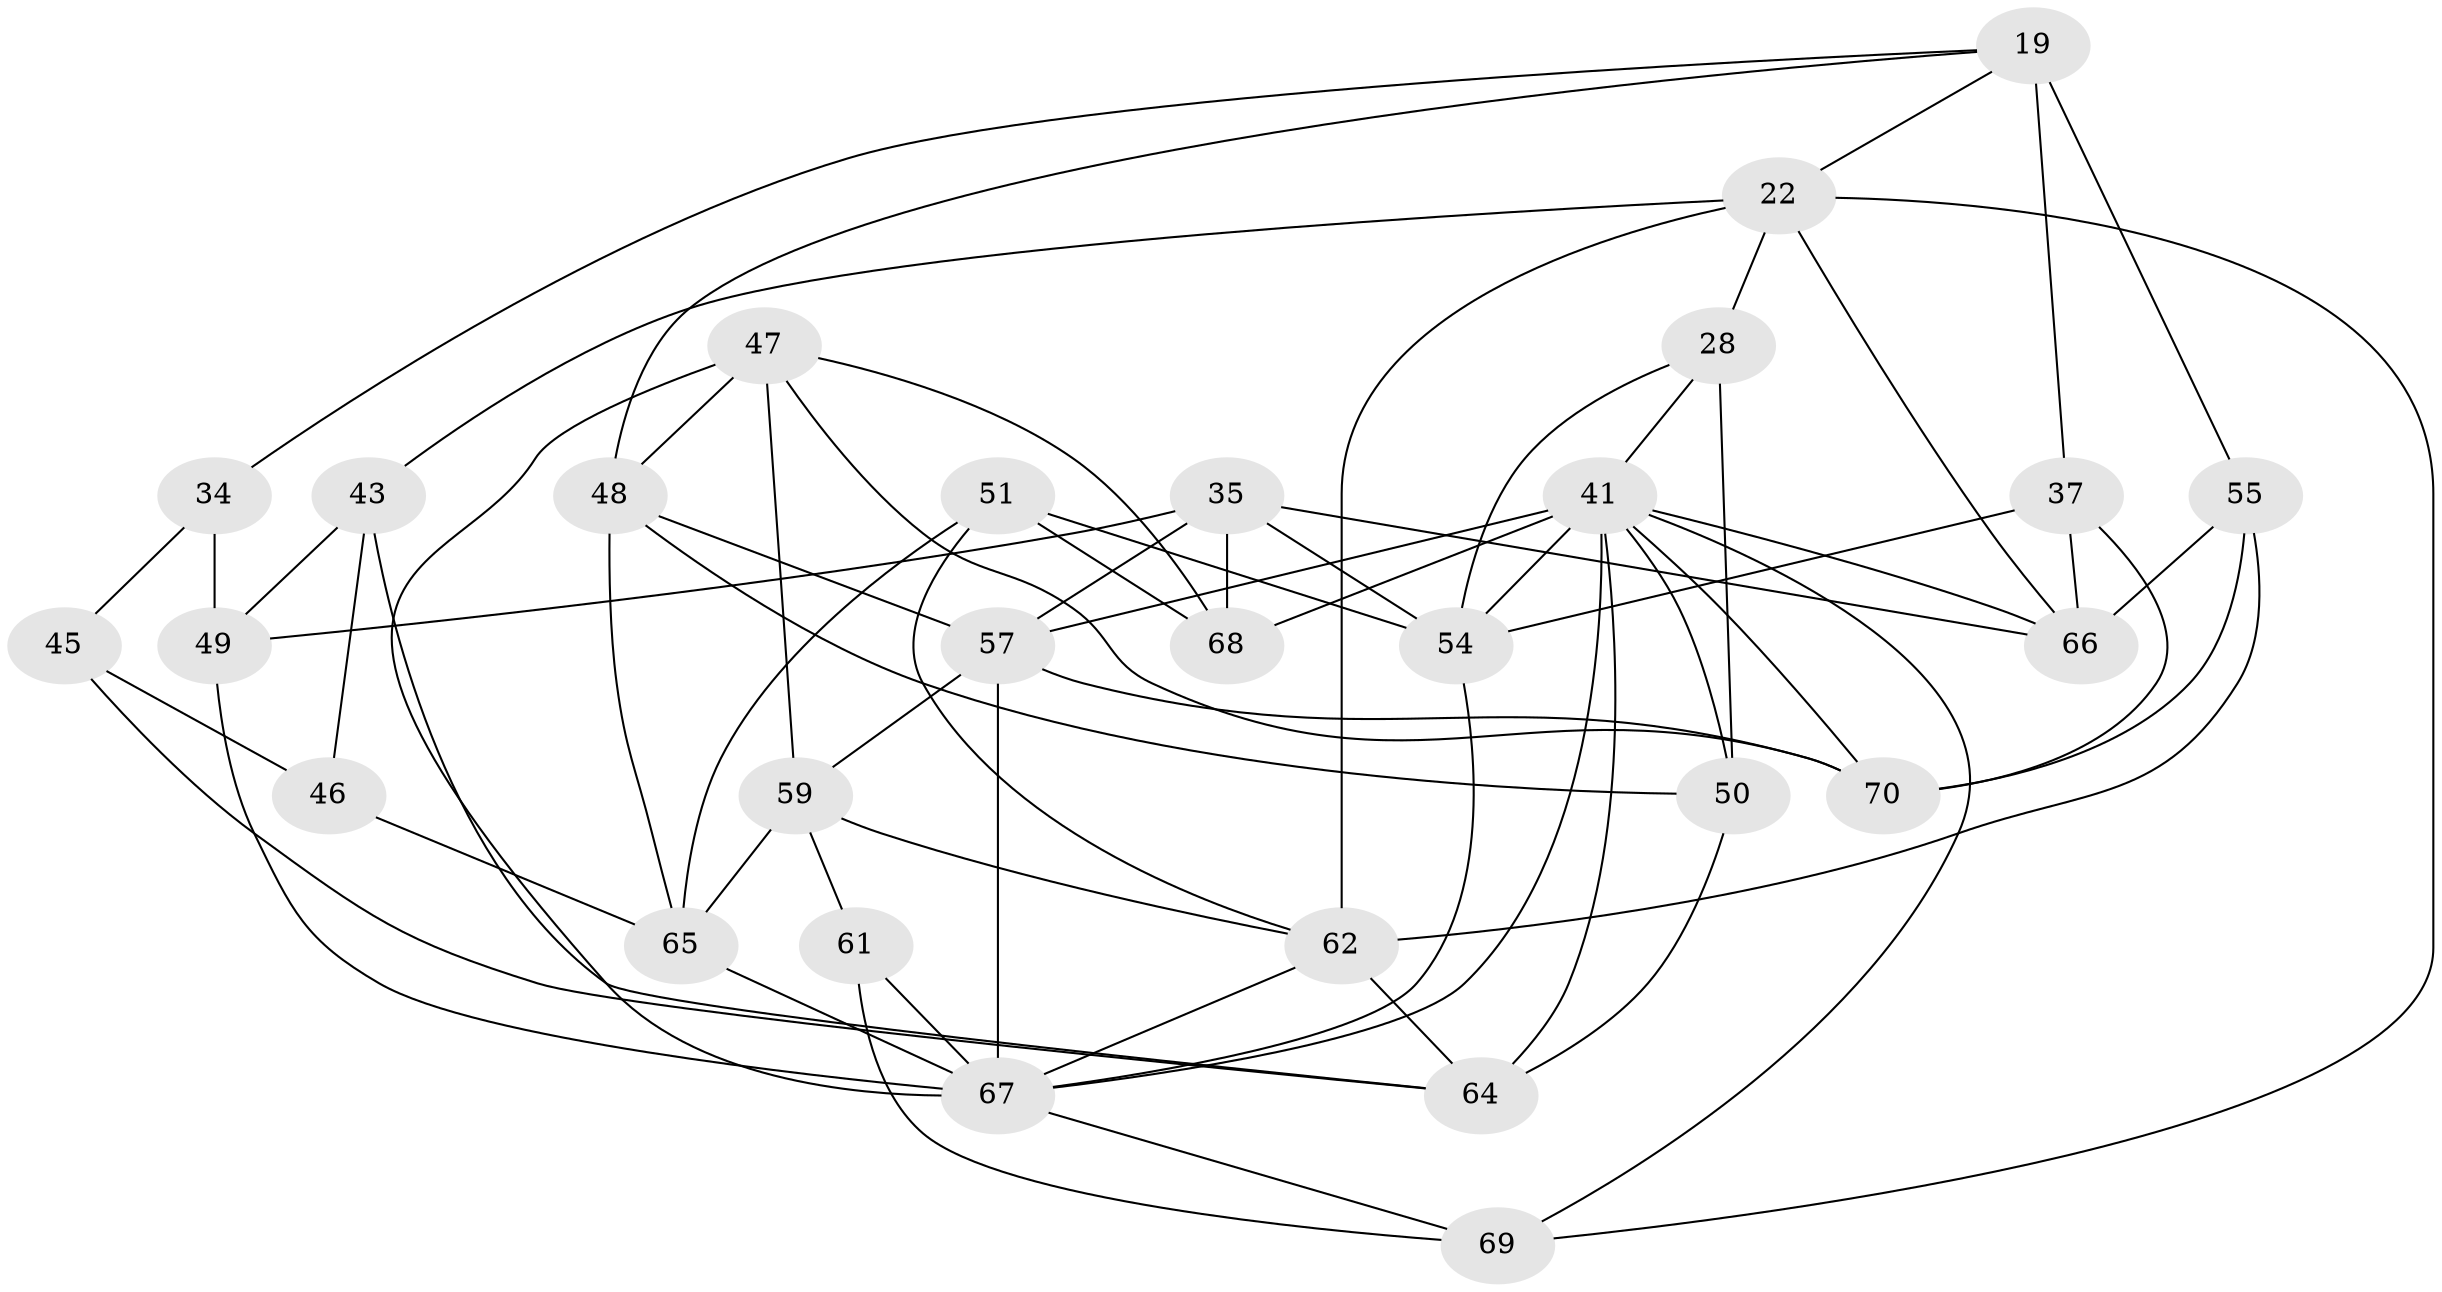 // original degree distribution, {4: 1.0}
// Generated by graph-tools (version 1.1) at 2025/03/03/04/25 22:03:15]
// undirected, 28 vertices, 68 edges
graph export_dot {
graph [start="1"]
  node [color=gray90,style=filled];
  19 [super="+1"];
  22 [super="+17"];
  28 [super="+21"];
  34;
  35 [super="+4+33"];
  37 [super="+5"];
  41 [super="+23+26+20"];
  43;
  45;
  46;
  47 [super="+30+31"];
  48 [super="+15"];
  49 [super="+18"];
  50 [super="+11"];
  51;
  54 [super="+42"];
  55;
  57 [super="+38+24"];
  59 [super="+40"];
  61;
  62 [super="+25+52+60"];
  64 [super="+13+27"];
  65 [super="+29"];
  66 [super="+58"];
  67 [super="+32+53+63"];
  68 [super="+39"];
  69;
  70 [super="+56"];
  19 -- 34;
  19 -- 37 [weight=2];
  19 -- 48;
  19 -- 22;
  19 -- 55;
  22 -- 66 [weight=2];
  22 -- 69;
  22 -- 43;
  22 -- 28;
  22 -- 62 [weight=2];
  28 -- 50 [weight=2];
  28 -- 41;
  28 -- 54 [weight=2];
  34 -- 49 [weight=2];
  34 -- 45;
  35 -- 49 [weight=2];
  35 -- 54 [weight=2];
  35 -- 68 [weight=2];
  35 -- 66;
  35 -- 57;
  37 -- 70 [weight=2];
  37 -- 66;
  37 -- 54;
  41 -- 68 [weight=2];
  41 -- 66;
  41 -- 54;
  41 -- 70;
  41 -- 64 [weight=2];
  41 -- 50;
  41 -- 69;
  41 -- 67;
  41 -- 57 [weight=3];
  43 -- 49;
  43 -- 64;
  43 -- 46;
  45 -- 46;
  45 -- 64 [weight=2];
  46 -- 65 [weight=2];
  47 -- 67 [weight=2];
  47 -- 59;
  47 -- 68;
  47 -- 70 [weight=2];
  47 -- 48 [weight=2];
  48 -- 65;
  48 -- 57;
  48 -- 50;
  49 -- 67;
  50 -- 64 [weight=4];
  51 -- 68;
  51 -- 65;
  51 -- 54;
  51 -- 62;
  54 -- 67;
  55 -- 70;
  55 -- 62;
  55 -- 66;
  57 -- 67 [weight=4];
  57 -- 59;
  57 -- 70 [weight=2];
  59 -- 61 [weight=2];
  59 -- 65;
  59 -- 62;
  61 -- 69;
  61 -- 67;
  62 -- 64 [weight=3];
  62 -- 67 [weight=2];
  65 -- 67;
  67 -- 69;
}
